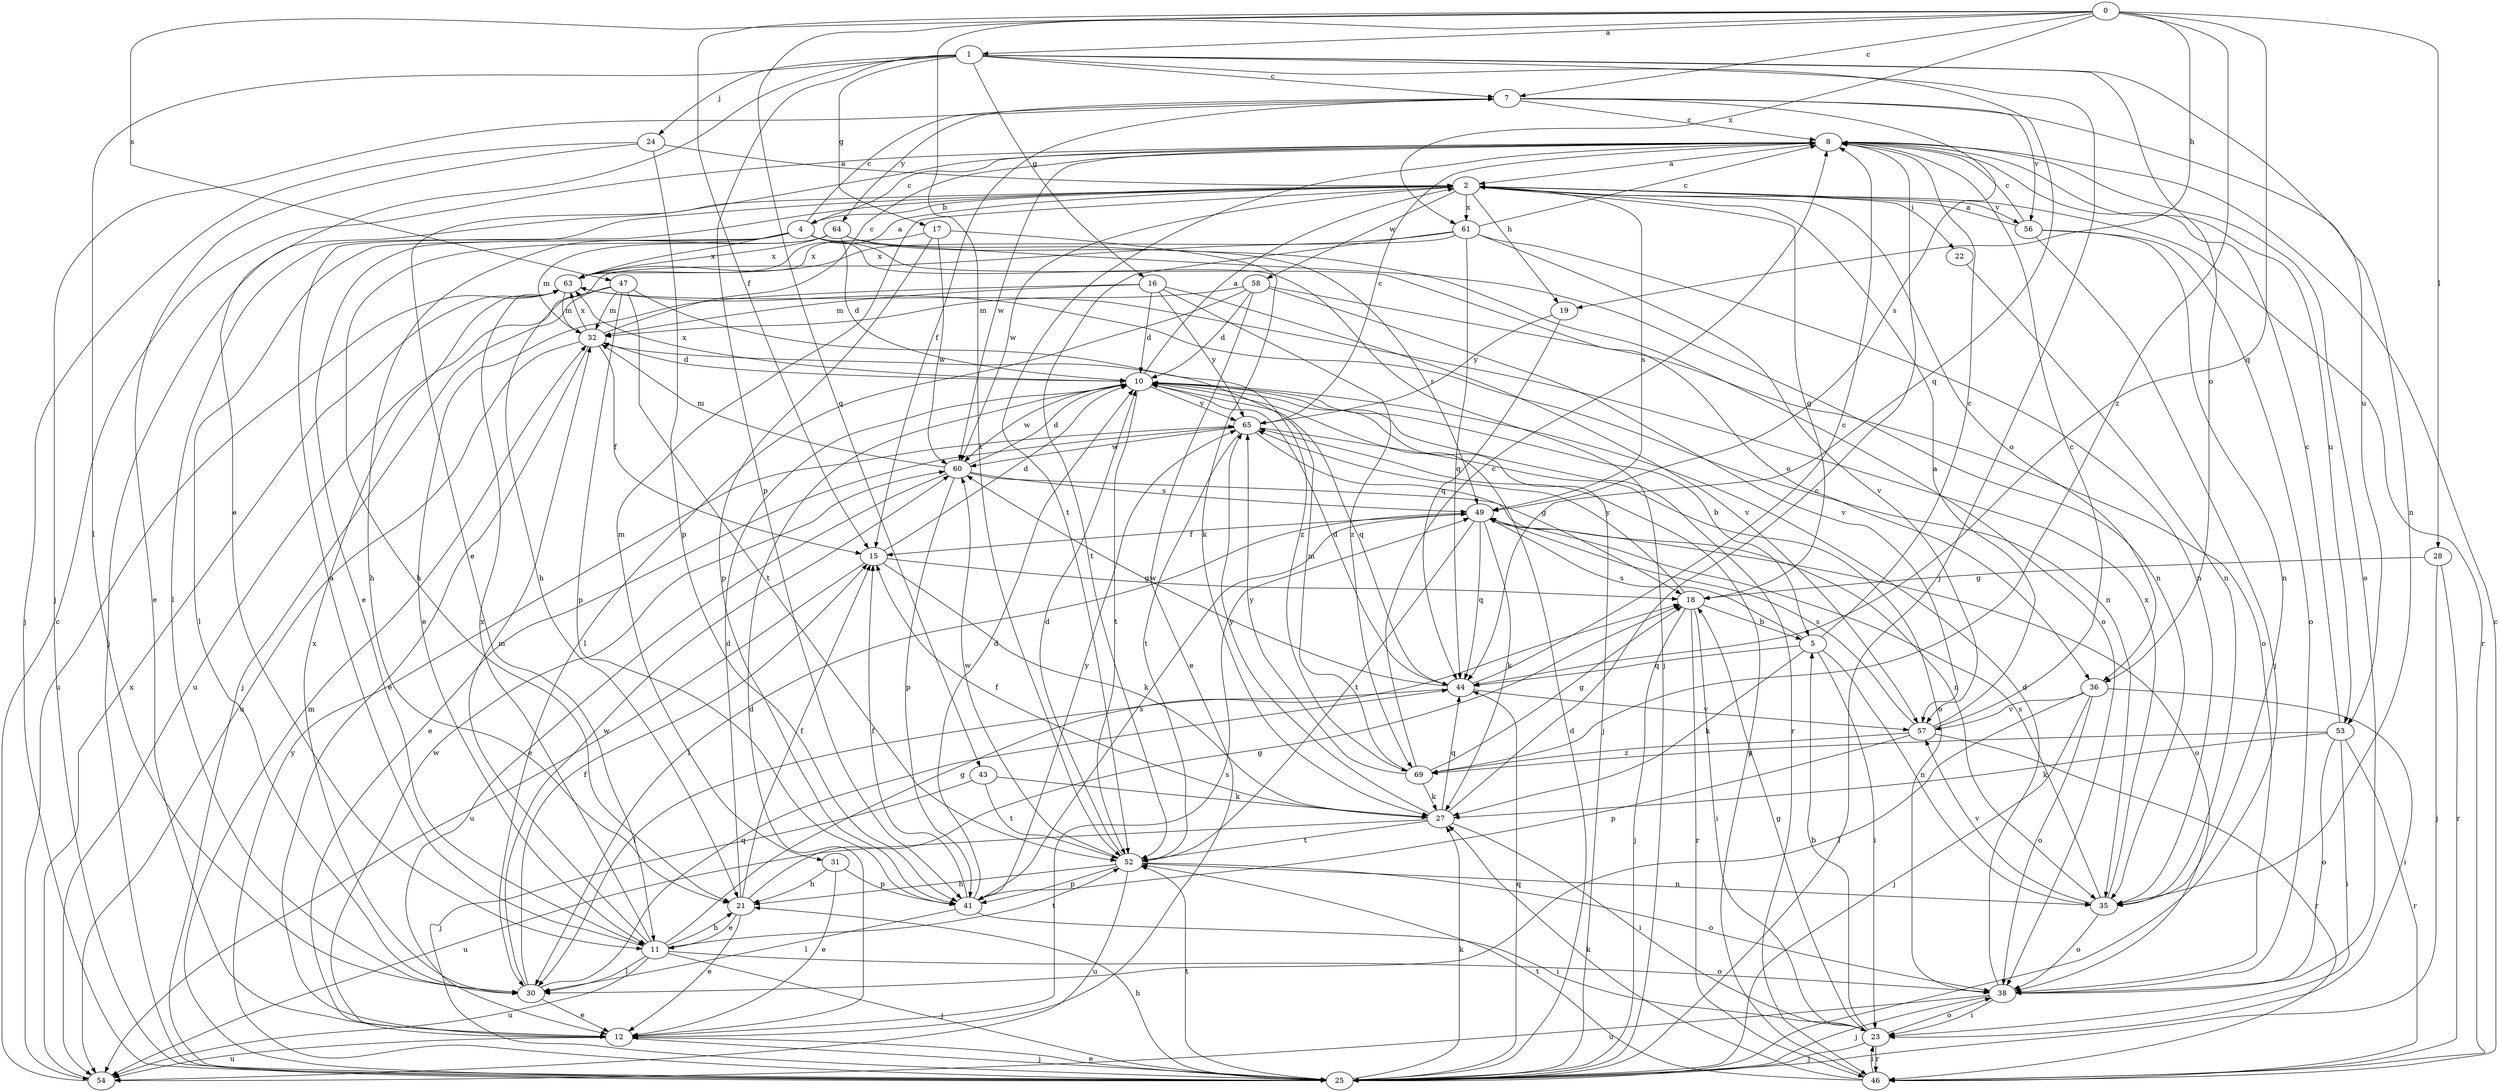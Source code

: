strict digraph  {
0;
1;
2;
4;
5;
7;
8;
10;
11;
12;
15;
16;
17;
18;
19;
21;
22;
23;
24;
25;
27;
28;
30;
31;
32;
35;
36;
38;
41;
43;
44;
46;
47;
49;
52;
53;
54;
56;
57;
58;
60;
61;
63;
64;
65;
69;
0 -> 1  [label=a];
0 -> 7  [label=c];
0 -> 15  [label=f];
0 -> 19  [label=h];
0 -> 28  [label=l];
0 -> 43  [label=q];
0 -> 44  [label=q];
0 -> 47  [label=s];
0 -> 52  [label=t];
0 -> 61  [label=x];
0 -> 69  [label=z];
1 -> 7  [label=c];
1 -> 11  [label=e];
1 -> 16  [label=g];
1 -> 17  [label=g];
1 -> 24  [label=j];
1 -> 25  [label=j];
1 -> 30  [label=l];
1 -> 36  [label=o];
1 -> 41  [label=p];
1 -> 44  [label=q];
1 -> 53  [label=u];
2 -> 4  [label=b];
2 -> 18  [label=g];
2 -> 19  [label=h];
2 -> 22  [label=i];
2 -> 25  [label=j];
2 -> 30  [label=l];
2 -> 31  [label=m];
2 -> 36  [label=o];
2 -> 46  [label=r];
2 -> 49  [label=s];
2 -> 56  [label=v];
2 -> 58  [label=w];
2 -> 60  [label=w];
2 -> 61  [label=x];
4 -> 7  [label=c];
4 -> 8  [label=c];
4 -> 11  [label=e];
4 -> 21  [label=h];
4 -> 25  [label=j];
4 -> 30  [label=l];
4 -> 35  [label=n];
4 -> 36  [label=o];
4 -> 63  [label=x];
5 -> 8  [label=c];
5 -> 23  [label=i];
5 -> 27  [label=k];
5 -> 35  [label=n];
5 -> 44  [label=q];
5 -> 49  [label=s];
7 -> 8  [label=c];
7 -> 15  [label=f];
7 -> 25  [label=j];
7 -> 35  [label=n];
7 -> 49  [label=s];
7 -> 56  [label=v];
7 -> 64  [label=y];
8 -> 2  [label=a];
8 -> 11  [label=e];
8 -> 38  [label=o];
8 -> 52  [label=t];
8 -> 53  [label=u];
8 -> 60  [label=w];
10 -> 2  [label=a];
10 -> 5  [label=b];
10 -> 25  [label=j];
10 -> 44  [label=q];
10 -> 46  [label=r];
10 -> 52  [label=t];
10 -> 60  [label=w];
10 -> 63  [label=x];
10 -> 65  [label=y];
11 -> 2  [label=a];
11 -> 18  [label=g];
11 -> 21  [label=h];
11 -> 25  [label=j];
11 -> 30  [label=l];
11 -> 32  [label=m];
11 -> 38  [label=o];
11 -> 52  [label=t];
11 -> 54  [label=u];
11 -> 63  [label=x];
12 -> 10  [label=d];
12 -> 25  [label=j];
12 -> 49  [label=s];
12 -> 54  [label=u];
12 -> 60  [label=w];
15 -> 10  [label=d];
15 -> 18  [label=g];
15 -> 27  [label=k];
15 -> 54  [label=u];
16 -> 10  [label=d];
16 -> 11  [label=e];
16 -> 32  [label=m];
16 -> 57  [label=v];
16 -> 65  [label=y];
16 -> 69  [label=z];
17 -> 27  [label=k];
17 -> 41  [label=p];
17 -> 60  [label=w];
17 -> 63  [label=x];
18 -> 5  [label=b];
18 -> 23  [label=i];
18 -> 25  [label=j];
18 -> 46  [label=r];
18 -> 65  [label=y];
19 -> 44  [label=q];
19 -> 65  [label=y];
21 -> 10  [label=d];
21 -> 11  [label=e];
21 -> 12  [label=e];
21 -> 15  [label=f];
21 -> 18  [label=g];
22 -> 35  [label=n];
23 -> 5  [label=b];
23 -> 18  [label=g];
23 -> 25  [label=j];
23 -> 38  [label=o];
23 -> 46  [label=r];
24 -> 2  [label=a];
24 -> 12  [label=e];
24 -> 25  [label=j];
24 -> 41  [label=p];
25 -> 10  [label=d];
25 -> 12  [label=e];
25 -> 21  [label=h];
25 -> 27  [label=k];
25 -> 32  [label=m];
25 -> 44  [label=q];
25 -> 52  [label=t];
25 -> 65  [label=y];
27 -> 8  [label=c];
27 -> 15  [label=f];
27 -> 23  [label=i];
27 -> 44  [label=q];
27 -> 52  [label=t];
27 -> 54  [label=u];
27 -> 65  [label=y];
28 -> 18  [label=g];
28 -> 25  [label=j];
28 -> 46  [label=r];
30 -> 12  [label=e];
30 -> 15  [label=f];
30 -> 44  [label=q];
30 -> 60  [label=w];
30 -> 63  [label=x];
31 -> 12  [label=e];
31 -> 21  [label=h];
31 -> 41  [label=p];
32 -> 8  [label=c];
32 -> 10  [label=d];
32 -> 12  [label=e];
32 -> 15  [label=f];
32 -> 54  [label=u];
32 -> 63  [label=x];
35 -> 38  [label=o];
35 -> 49  [label=s];
35 -> 57  [label=v];
35 -> 63  [label=x];
36 -> 23  [label=i];
36 -> 25  [label=j];
36 -> 30  [label=l];
36 -> 38  [label=o];
36 -> 57  [label=v];
38 -> 10  [label=d];
38 -> 23  [label=i];
38 -> 25  [label=j];
38 -> 54  [label=u];
41 -> 10  [label=d];
41 -> 15  [label=f];
41 -> 23  [label=i];
41 -> 30  [label=l];
41 -> 49  [label=s];
41 -> 65  [label=y];
43 -> 25  [label=j];
43 -> 27  [label=k];
43 -> 52  [label=t];
44 -> 8  [label=c];
44 -> 10  [label=d];
44 -> 30  [label=l];
44 -> 57  [label=v];
44 -> 60  [label=w];
46 -> 8  [label=c];
46 -> 23  [label=i];
46 -> 27  [label=k];
46 -> 52  [label=t];
46 -> 65  [label=y];
47 -> 25  [label=j];
47 -> 32  [label=m];
47 -> 41  [label=p];
47 -> 52  [label=t];
47 -> 54  [label=u];
47 -> 69  [label=z];
49 -> 15  [label=f];
49 -> 27  [label=k];
49 -> 30  [label=l];
49 -> 38  [label=o];
49 -> 44  [label=q];
49 -> 52  [label=t];
52 -> 10  [label=d];
52 -> 21  [label=h];
52 -> 35  [label=n];
52 -> 38  [label=o];
52 -> 41  [label=p];
52 -> 54  [label=u];
52 -> 60  [label=w];
53 -> 8  [label=c];
53 -> 23  [label=i];
53 -> 27  [label=k];
53 -> 38  [label=o];
53 -> 46  [label=r];
53 -> 69  [label=z];
54 -> 8  [label=c];
54 -> 63  [label=x];
56 -> 2  [label=a];
56 -> 8  [label=c];
56 -> 25  [label=j];
56 -> 35  [label=n];
56 -> 38  [label=o];
57 -> 2  [label=a];
57 -> 8  [label=c];
57 -> 41  [label=p];
57 -> 46  [label=r];
57 -> 49  [label=s];
57 -> 69  [label=z];
58 -> 10  [label=d];
58 -> 12  [label=e];
58 -> 30  [label=l];
58 -> 32  [label=m];
58 -> 38  [label=o];
58 -> 57  [label=v];
60 -> 10  [label=d];
60 -> 12  [label=e];
60 -> 32  [label=m];
60 -> 35  [label=n];
60 -> 41  [label=p];
60 -> 49  [label=s];
61 -> 8  [label=c];
61 -> 21  [label=h];
61 -> 35  [label=n];
61 -> 44  [label=q];
61 -> 52  [label=t];
61 -> 57  [label=v];
61 -> 63  [label=x];
63 -> 2  [label=a];
63 -> 32  [label=m];
63 -> 35  [label=n];
63 -> 54  [label=u];
64 -> 10  [label=d];
64 -> 21  [label=h];
64 -> 32  [label=m];
64 -> 38  [label=o];
64 -> 49  [label=s];
64 -> 63  [label=x];
65 -> 8  [label=c];
65 -> 12  [label=e];
65 -> 18  [label=g];
65 -> 38  [label=o];
65 -> 52  [label=t];
65 -> 60  [label=w];
69 -> 8  [label=c];
69 -> 18  [label=g];
69 -> 27  [label=k];
69 -> 32  [label=m];
69 -> 65  [label=y];
}
